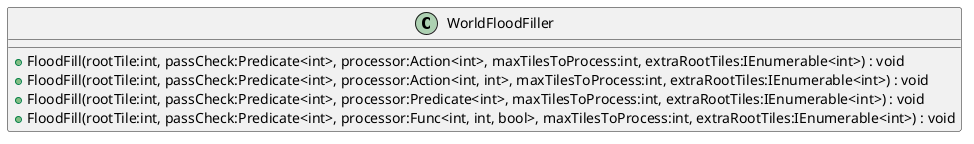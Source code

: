 @startuml
class WorldFloodFiller {
    + FloodFill(rootTile:int, passCheck:Predicate<int>, processor:Action<int>, maxTilesToProcess:int, extraRootTiles:IEnumerable<int>) : void
    + FloodFill(rootTile:int, passCheck:Predicate<int>, processor:Action<int, int>, maxTilesToProcess:int, extraRootTiles:IEnumerable<int>) : void
    + FloodFill(rootTile:int, passCheck:Predicate<int>, processor:Predicate<int>, maxTilesToProcess:int, extraRootTiles:IEnumerable<int>) : void
    + FloodFill(rootTile:int, passCheck:Predicate<int>, processor:Func<int, int, bool>, maxTilesToProcess:int, extraRootTiles:IEnumerable<int>) : void
}
@enduml
